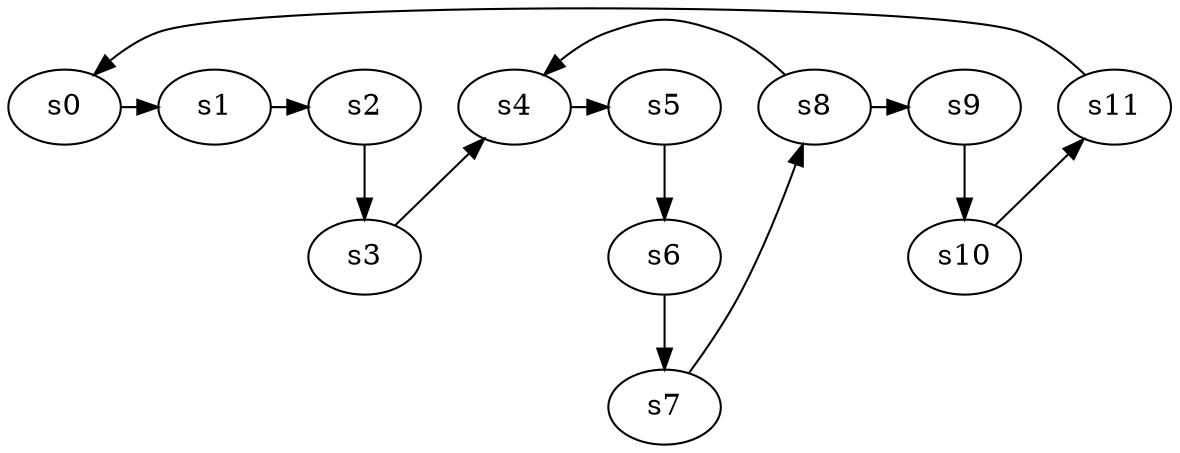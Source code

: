 digraph game_0144_chain_12 {
    s0 [name="s0", player=0];
    s1 [name="s1", player=1];
    s2 [name="s2", player=0];
    s3 [name="s3", player=1];
    s4 [name="s4", player=0];
    s5 [name="s5", player=1];
    s6 [name="s6", player=0, target=1];
    s7 [name="s7", player=1];
    s8 [name="s8", player=0];
    s9 [name="s9", player=1];
    s10 [name="s10", player=0];
    s11 [name="s11", player=1];

    s0 -> s1 [constraint="time % 5 == 0"];
    s1 -> s2 [constraint="time % 4 == 2"];
    s2 -> s3;
    s3 -> s4 [constraint="time == 1 || time == 5 || time == 16 || time == 19"];
    s4 -> s5 [constraint="time == 1 || time == 7 || time == 14 || time == 15 || time == 16"];
    s5 -> s6;
    s6 -> s7;
    s7 -> s8 [constraint="time % 4 == 2"];
    s8 -> s9 [constraint="time == 7"];
    s9 -> s10;
    s10 -> s11 [constraint="time % 4 == 2"];
    s8 -> s4 [constraint="!(time % 3 == 0)"];
    s11 -> s0 [constraint="!(time % 3 == 0)"];
}
